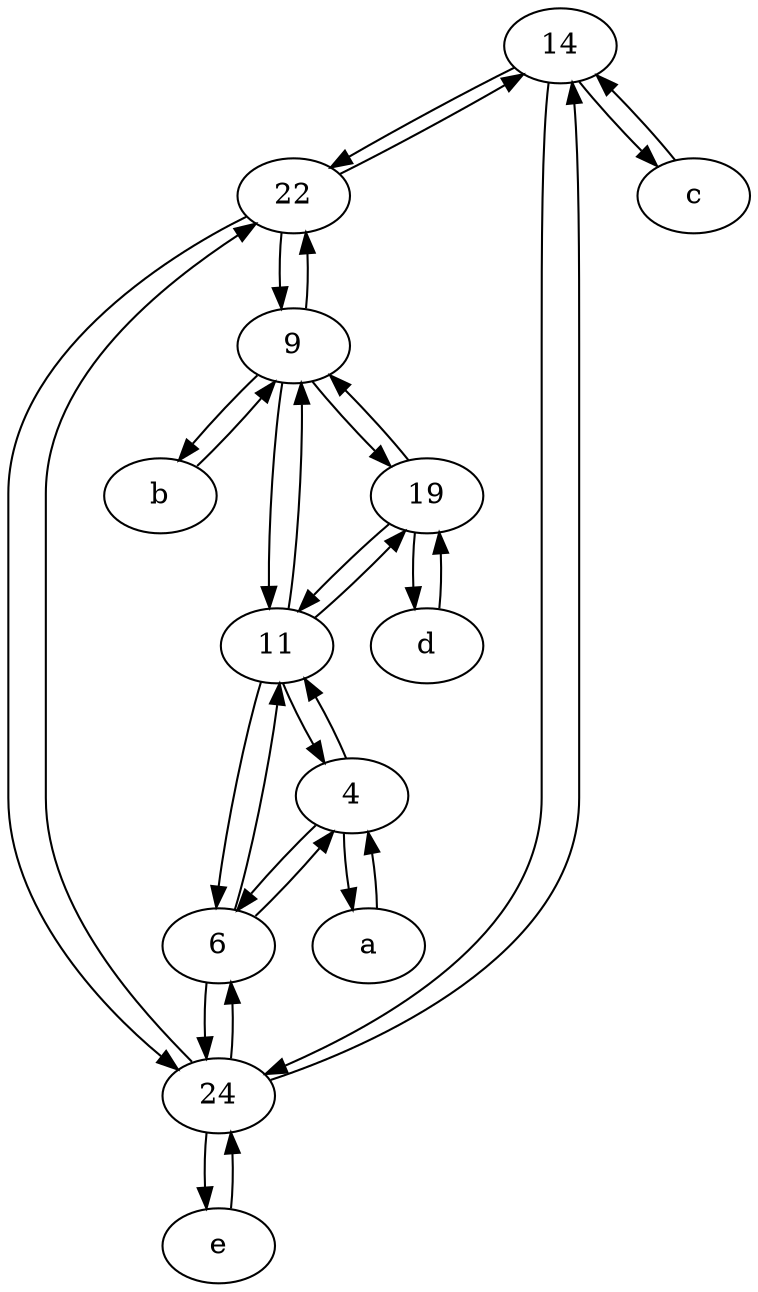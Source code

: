 digraph  {
	14;
	22;
	4;
	b [pos="50,20!"];
	6;
	d [pos="20,30!"];
	e [pos="30,50!"];
	11;
	24;
	a [pos="40,10!"];
	19;
	9;
	c [pos="20,10!"];
	14 -> 22;
	d -> 19;
	14 -> 24;
	6 -> 24;
	24 -> e;
	11 -> 19;
	19 -> 9;
	19 -> d;
	11 -> 9;
	11 -> 6;
	9 -> 11;
	19 -> 11;
	c -> 14;
	24 -> 14;
	22 -> 14;
	4 -> 11;
	14 -> c;
	4 -> 6;
	a -> 4;
	11 -> 4;
	e -> 24;
	24 -> 6;
	24 -> 22;
	4 -> a;
	9 -> 19;
	9 -> b;
	b -> 9;
	6 -> 4;
	9 -> 22;
	22 -> 24;
	22 -> 9;
	6 -> 11;

	}